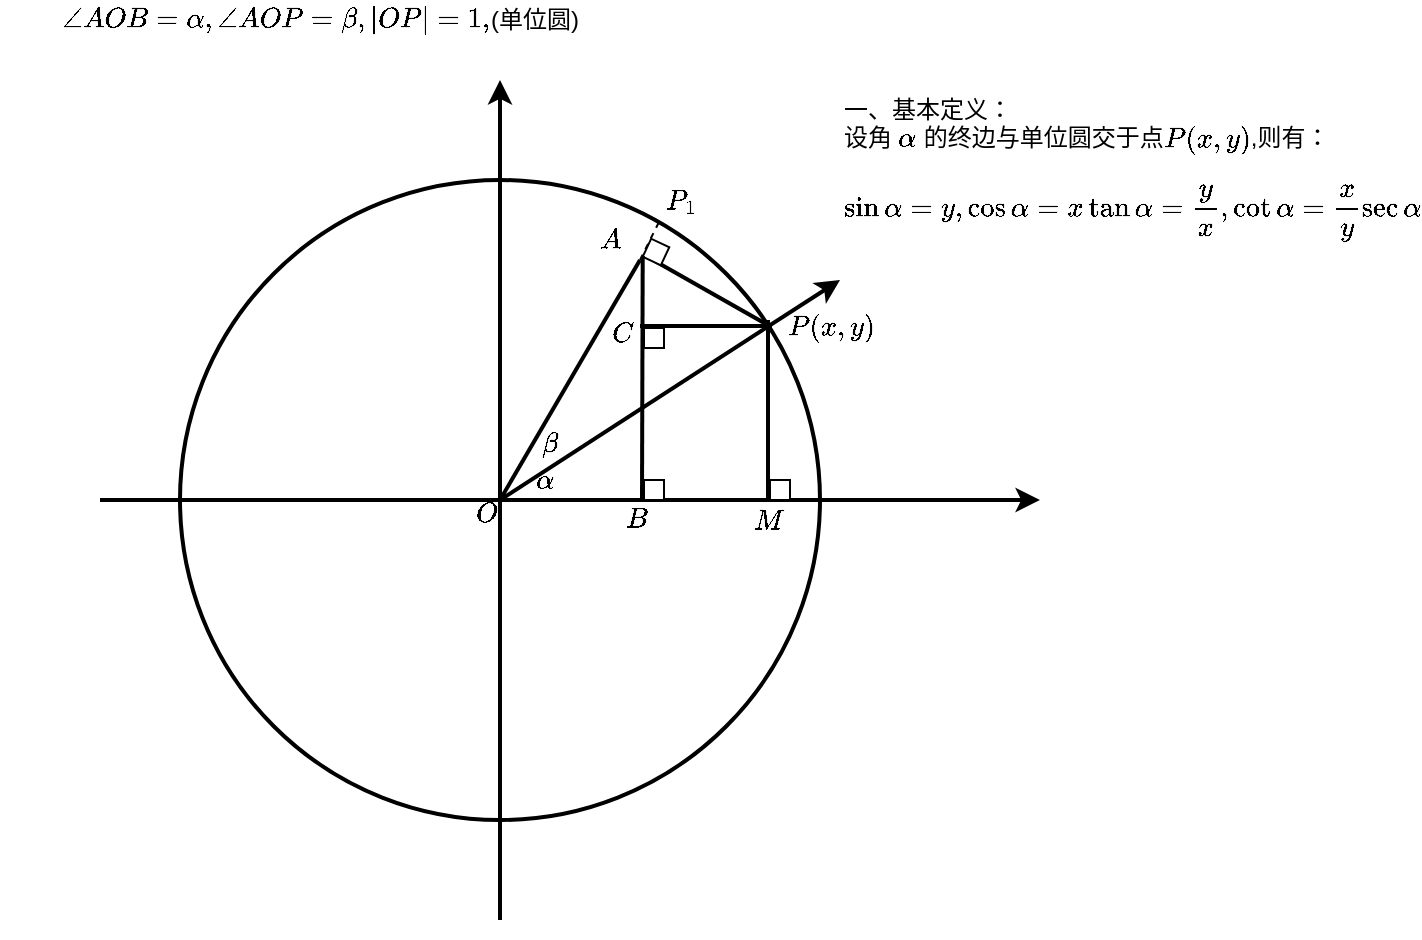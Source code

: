 <mxfile version="15.7.3" type="github">
  <diagram id="D1NhMnVbxvzPtjnGz45q" name="第 1 页">
    <mxGraphModel dx="480" dy="1913" grid="1" gridSize="10" guides="1" tooltips="1" connect="1" arrows="1" fold="1" page="1" pageScale="1" pageWidth="827" pageHeight="1169" math="1" shadow="0">
      <root>
        <mxCell id="0" />
        <mxCell id="1" parent="0" />
        <mxCell id="arEP-9Fb-EKLccg9OAlE-1" value="" style="ellipse;whiteSpace=wrap;html=1;aspect=fixed;fillColor=none;strokeWidth=2;" vertex="1" parent="1">
          <mxGeometry x="120" y="80" width="320" height="320" as="geometry" />
        </mxCell>
        <mxCell id="arEP-9Fb-EKLccg9OAlE-2" value="" style="endArrow=classic;html=1;rounded=0;strokeWidth=2;" edge="1" parent="1">
          <mxGeometry width="50" height="50" relative="1" as="geometry">
            <mxPoint x="80" y="240" as="sourcePoint" />
            <mxPoint x="550" y="240" as="targetPoint" />
          </mxGeometry>
        </mxCell>
        <mxCell id="arEP-9Fb-EKLccg9OAlE-4" value="" style="endArrow=classic;html=1;rounded=0;strokeWidth=2;" edge="1" parent="1">
          <mxGeometry width="50" height="50" relative="1" as="geometry">
            <mxPoint x="280" y="240" as="sourcePoint" />
            <mxPoint x="450" y="130" as="targetPoint" />
          </mxGeometry>
        </mxCell>
        <mxCell id="arEP-9Fb-EKLccg9OAlE-5" value="$$\alpha$$" style="text;html=1;align=center;verticalAlign=middle;resizable=0;points=[];autosize=1;strokeColor=none;fillColor=none;" vertex="1" parent="1">
          <mxGeometry x="267" y="220" width="70" height="20" as="geometry" />
        </mxCell>
        <mxCell id="arEP-9Fb-EKLccg9OAlE-7" value="$$P(x,y)$$" style="text;html=1;align=center;verticalAlign=middle;resizable=0;points=[];autosize=1;strokeColor=none;fillColor=none;" vertex="1" parent="1">
          <mxGeometry x="410" y="144" width="70" height="20" as="geometry" />
        </mxCell>
        <mxCell id="arEP-9Fb-EKLccg9OAlE-8" value="" style="endArrow=none;html=1;strokeWidth=2;rounded=0;" edge="1" parent="1">
          <mxGeometry width="50" height="50" relative="1" as="geometry">
            <mxPoint x="414" y="240" as="sourcePoint" />
            <mxPoint x="414" y="150" as="targetPoint" />
          </mxGeometry>
        </mxCell>
        <mxCell id="arEP-9Fb-EKLccg9OAlE-10" value="一、基本定义：&lt;br&gt;设角 \(\alpha\) 的终边与单位圆交于点`P(x,y)`,则有：&lt;br&gt;$$\sin\alpha = y , \cos\alpha = x \\&lt;br&gt;\tan\alpha = \frac{y}{x} , \cot\alpha = \frac{x}{y} \\&lt;br&gt;\sec\alpha=\frac{1}{x} , \csc\alpha=\frac{1}{y}$$" style="text;html=1;align=left;verticalAlign=middle;resizable=0;points=[];autosize=1;strokeColor=none;fillColor=none;" vertex="1" parent="1">
          <mxGeometry x="450" y="40" width="290" height="80" as="geometry" />
        </mxCell>
        <mxCell id="arEP-9Fb-EKLccg9OAlE-11" value="" style="endArrow=none;html=1;rounded=0;dashed=1;entryX=0.25;entryY=1;entryDx=0;entryDy=0;entryPerimeter=0;" edge="1" parent="1" target="arEP-9Fb-EKLccg9OAlE-14">
          <mxGeometry width="50" height="50" relative="1" as="geometry">
            <mxPoint x="350" y="120" as="sourcePoint" />
            <mxPoint x="360" y="100" as="targetPoint" />
          </mxGeometry>
        </mxCell>
        <mxCell id="arEP-9Fb-EKLccg9OAlE-12" value="" style="endArrow=none;html=1;rounded=0;strokeWidth=2;" edge="1" parent="1">
          <mxGeometry width="50" height="50" relative="1" as="geometry">
            <mxPoint x="280" y="240" as="sourcePoint" />
            <mxPoint x="350" y="120" as="targetPoint" />
          </mxGeometry>
        </mxCell>
        <mxCell id="arEP-9Fb-EKLccg9OAlE-13" value="`A`" style="text;html=1;align=center;verticalAlign=middle;resizable=0;points=[];autosize=1;strokeColor=none;fillColor=none;" vertex="1" parent="1">
          <mxGeometry x="320" y="100" width="30" height="20" as="geometry" />
        </mxCell>
        <mxCell id="arEP-9Fb-EKLccg9OAlE-14" value="`P_1`" style="text;html=1;align=center;verticalAlign=middle;resizable=0;points=[];autosize=1;strokeColor=none;fillColor=none;" vertex="1" parent="1">
          <mxGeometry x="350" y="80" width="40" height="20" as="geometry" />
        </mxCell>
        <mxCell id="arEP-9Fb-EKLccg9OAlE-15" value="" style="endArrow=none;html=1;rounded=0;startArrow=none;strokeWidth=2;" edge="1" parent="1">
          <mxGeometry width="50" height="50" relative="1" as="geometry">
            <mxPoint x="353" y="118" as="sourcePoint" />
            <mxPoint x="413" y="152" as="targetPoint" />
          </mxGeometry>
        </mxCell>
        <mxCell id="arEP-9Fb-EKLccg9OAlE-16" value="" style="rounded=0;whiteSpace=wrap;html=1;align=left;rotation=25;" vertex="1" parent="1">
          <mxGeometry x="353" y="111" width="10" height="10" as="geometry" />
        </mxCell>
        <mxCell id="arEP-9Fb-EKLccg9OAlE-17" value="" style="endArrow=none;html=1;rounded=0;exitX=1.067;exitY=0.9;exitDx=0;exitDy=0;exitPerimeter=0;entryX=0.069;entryY=1.125;entryDx=0;entryDy=0;entryPerimeter=0;" edge="1" parent="1" source="arEP-9Fb-EKLccg9OAlE-13" target="arEP-9Fb-EKLccg9OAlE-16">
          <mxGeometry width="50" height="50" relative="1" as="geometry">
            <mxPoint x="352.01" y="118" as="sourcePoint" />
            <mxPoint x="410.01" y="150" as="targetPoint" />
          </mxGeometry>
        </mxCell>
        <mxCell id="arEP-9Fb-EKLccg9OAlE-18" value="" style="rounded=0;whiteSpace=wrap;html=1;align=left;" vertex="1" parent="1">
          <mxGeometry x="415" y="230" width="10" height="10" as="geometry" />
        </mxCell>
        <mxCell id="arEP-9Fb-EKLccg9OAlE-20" value="" style="endArrow=none;html=1;rounded=0;entryX=0;entryY=1;entryDx=0;entryDy=0;strokeWidth=2;" edge="1" parent="1" target="arEP-9Fb-EKLccg9OAlE-16">
          <mxGeometry width="50" height="50" relative="1" as="geometry">
            <mxPoint x="351" y="240" as="sourcePoint" />
            <mxPoint x="480" y="420" as="targetPoint" />
          </mxGeometry>
        </mxCell>
        <mxCell id="arEP-9Fb-EKLccg9OAlE-21" value="" style="rounded=0;whiteSpace=wrap;html=1;align=left;" vertex="1" parent="1">
          <mxGeometry x="352" y="230" width="10" height="10" as="geometry" />
        </mxCell>
        <mxCell id="arEP-9Fb-EKLccg9OAlE-23" value="" style="endArrow=none;html=1;rounded=0;strokeWidth=2;" edge="1" parent="1">
          <mxGeometry width="50" height="50" relative="1" as="geometry">
            <mxPoint x="350" y="153" as="sourcePoint" />
            <mxPoint x="416" y="153" as="targetPoint" />
          </mxGeometry>
        </mxCell>
        <mxCell id="arEP-9Fb-EKLccg9OAlE-24" value="" style="rounded=0;whiteSpace=wrap;html=1;align=left;" vertex="1" parent="1">
          <mxGeometry x="352" y="154" width="10" height="10" as="geometry" />
        </mxCell>
        <mxCell id="arEP-9Fb-EKLccg9OAlE-25" value="`B`" style="text;html=1;align=center;verticalAlign=middle;resizable=0;points=[];autosize=1;strokeColor=none;fillColor=none;" vertex="1" parent="1">
          <mxGeometry x="333" y="239" width="30" height="20" as="geometry" />
        </mxCell>
        <mxCell id="arEP-9Fb-EKLccg9OAlE-26" value="`M`" style="text;html=1;align=center;verticalAlign=middle;resizable=0;points=[];autosize=1;strokeColor=none;fillColor=none;" vertex="1" parent="1">
          <mxGeometry x="399" y="240" width="30" height="20" as="geometry" />
        </mxCell>
        <mxCell id="arEP-9Fb-EKLccg9OAlE-27" value="`C`" style="text;html=1;align=center;verticalAlign=middle;resizable=0;points=[];autosize=1;strokeColor=none;fillColor=none;" vertex="1" parent="1">
          <mxGeometry x="326" y="147" width="30" height="20" as="geometry" />
        </mxCell>
        <mxCell id="arEP-9Fb-EKLccg9OAlE-28" value="`O`" style="text;html=1;align=center;verticalAlign=middle;resizable=0;points=[];autosize=1;strokeColor=none;fillColor=none;" vertex="1" parent="1">
          <mxGeometry x="258" y="237" width="30" height="20" as="geometry" />
        </mxCell>
        <mxCell id="arEP-9Fb-EKLccg9OAlE-30" value="`\beta`" style="text;html=1;align=center;verticalAlign=middle;resizable=0;points=[];autosize=1;strokeColor=none;fillColor=none;" vertex="1" parent="1">
          <mxGeometry x="280" y="202" width="50" height="20" as="geometry" />
        </mxCell>
        <mxCell id="arEP-9Fb-EKLccg9OAlE-32" value="`\angleAOB = \alpha ,\angleAOP=\beta, |OP|=1,`(单位圆)" style="text;html=1;align=center;verticalAlign=middle;resizable=0;points=[];autosize=1;strokeColor=none;fillColor=none;" vertex="1" parent="1">
          <mxGeometry x="30" y="-10" width="320" height="20" as="geometry" />
        </mxCell>
        <mxCell id="arEP-9Fb-EKLccg9OAlE-33" value="" style="endArrow=classic;html=1;rounded=0;strokeWidth=2;" edge="1" parent="1">
          <mxGeometry width="50" height="50" relative="1" as="geometry">
            <mxPoint x="280" y="450" as="sourcePoint" />
            <mxPoint x="280" y="30" as="targetPoint" />
          </mxGeometry>
        </mxCell>
      </root>
    </mxGraphModel>
  </diagram>
</mxfile>
